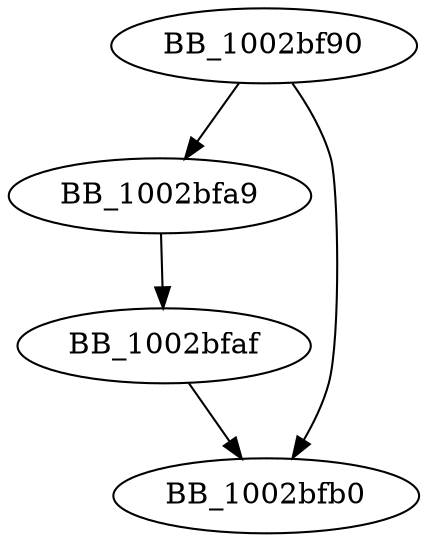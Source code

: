 DiGraph unknown_libname_46{
BB_1002bf90->BB_1002bfa9
BB_1002bf90->BB_1002bfb0
BB_1002bfa9->BB_1002bfaf
BB_1002bfaf->BB_1002bfb0
}

